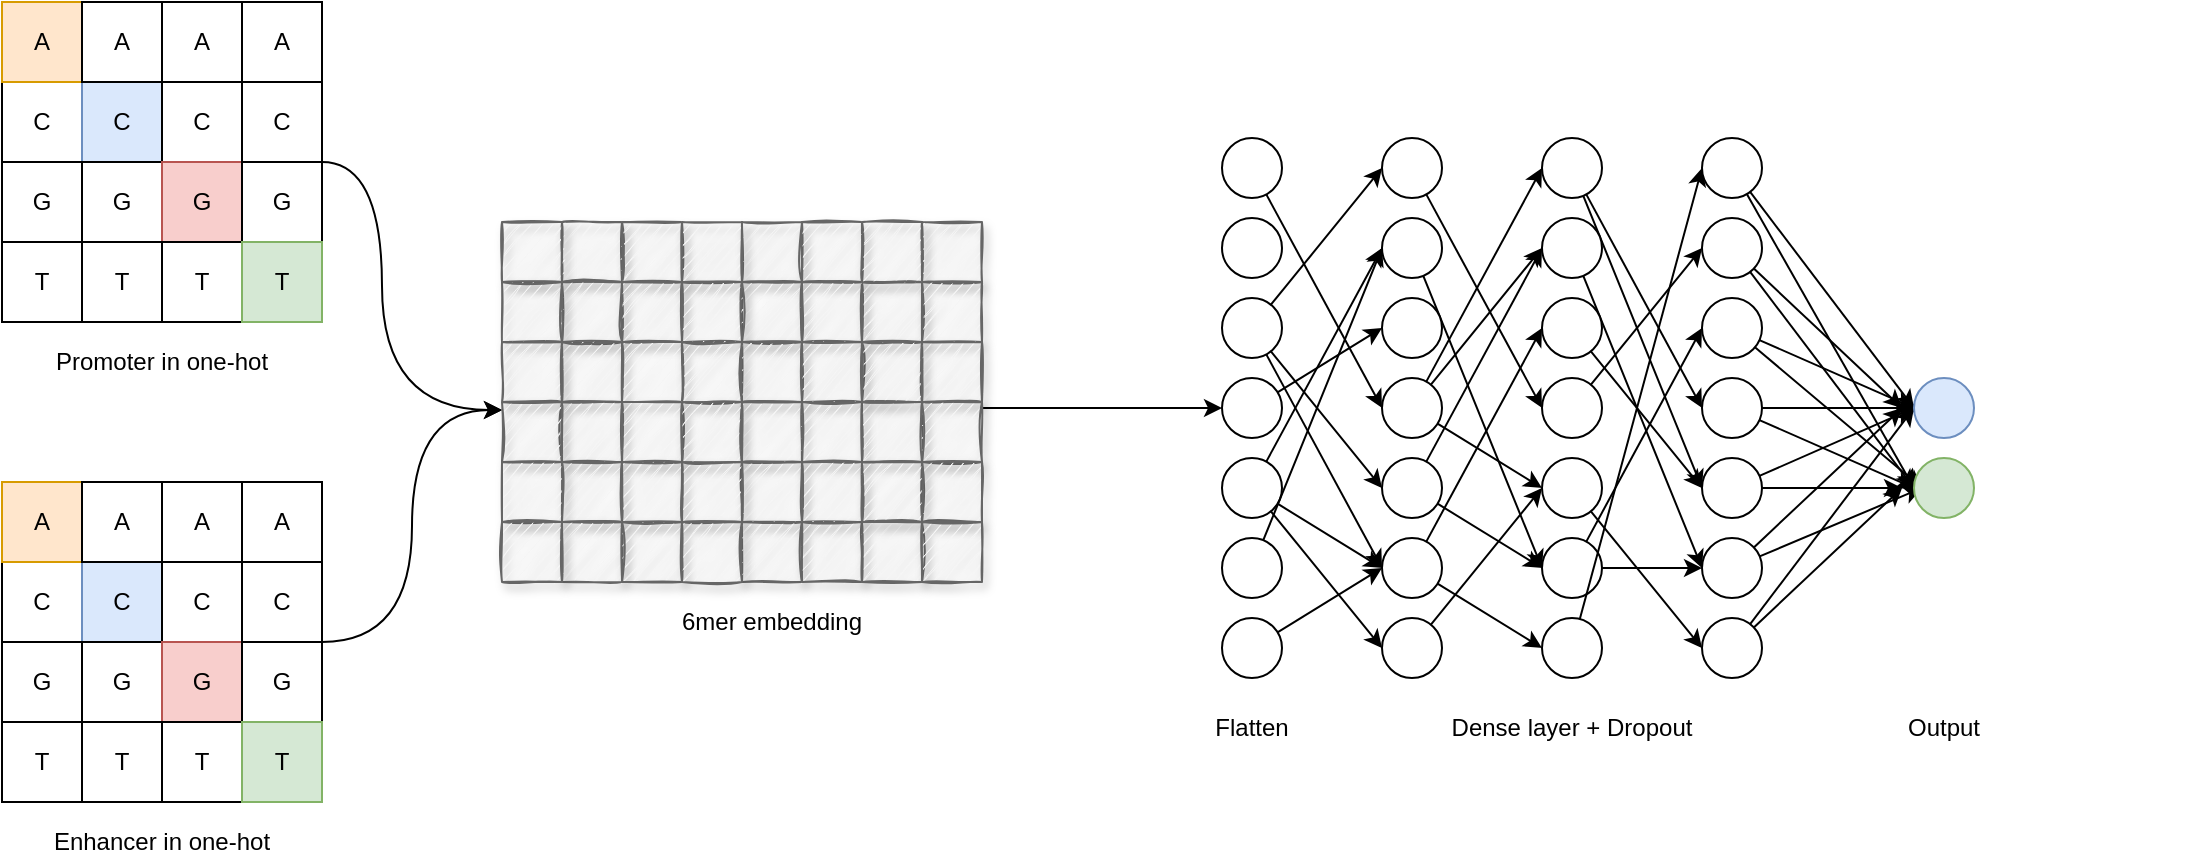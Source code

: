 <mxfile version="14.8.5" type="device"><diagram id="gIogGsXuzQi1VI0tjLUq" name="Page-1"><mxGraphModel dx="1673" dy="898" grid="1" gridSize="10" guides="1" tooltips="1" connect="1" arrows="1" fold="1" page="1" pageScale="1" pageWidth="4681" pageHeight="3300" math="0" shadow="0"><root><mxCell id="0"/><mxCell id="1" parent="0"/><mxCell id="aOOabZM7SZLnajDP1h2--1" value="" style="rounded=0;whiteSpace=wrap;html=1;" vertex="1" parent="1"><mxGeometry x="220" y="120" width="40" height="160" as="geometry"/></mxCell><mxCell id="aOOabZM7SZLnajDP1h2--2" value="" style="rounded=0;whiteSpace=wrap;html=1;" vertex="1" parent="1"><mxGeometry x="220" y="160" width="40" height="40" as="geometry"/></mxCell><mxCell id="aOOabZM7SZLnajDP1h2--3" value="" style="rounded=0;whiteSpace=wrap;html=1;" vertex="1" parent="1"><mxGeometry x="220" y="200" width="40" height="40" as="geometry"/></mxCell><mxCell id="aOOabZM7SZLnajDP1h2--4" value="" style="rounded=0;whiteSpace=wrap;html=1;" vertex="1" parent="1"><mxGeometry x="220" y="240" width="40" height="40" as="geometry"/></mxCell><mxCell id="aOOabZM7SZLnajDP1h2--5" value="" style="rounded=0;whiteSpace=wrap;html=1;fillColor=#ffe6cc;strokeColor=#d79b00;" vertex="1" parent="1"><mxGeometry x="220" y="120" width="40" height="40" as="geometry"/></mxCell><mxCell id="aOOabZM7SZLnajDP1h2--6" value="&lt;div&gt;A&lt;/div&gt;" style="text;html=1;strokeColor=none;fillColor=none;align=center;verticalAlign=middle;whiteSpace=wrap;rounded=0;" vertex="1" parent="1"><mxGeometry x="220" y="130" width="40" height="20" as="geometry"/></mxCell><mxCell id="aOOabZM7SZLnajDP1h2--7" value="C" style="text;html=1;strokeColor=none;fillColor=none;align=center;verticalAlign=middle;whiteSpace=wrap;rounded=0;" vertex="1" parent="1"><mxGeometry x="220" y="170" width="40" height="20" as="geometry"/></mxCell><mxCell id="aOOabZM7SZLnajDP1h2--8" value="G" style="text;html=1;strokeColor=none;fillColor=none;align=center;verticalAlign=middle;whiteSpace=wrap;rounded=0;" vertex="1" parent="1"><mxGeometry x="220" y="210" width="40" height="20" as="geometry"/></mxCell><mxCell id="aOOabZM7SZLnajDP1h2--9" value="T" style="text;html=1;strokeColor=none;fillColor=none;align=center;verticalAlign=middle;whiteSpace=wrap;rounded=0;" vertex="1" parent="1"><mxGeometry x="220" y="250" width="40" height="20" as="geometry"/></mxCell><mxCell id="aOOabZM7SZLnajDP1h2--10" value="" style="rounded=0;whiteSpace=wrap;html=1;" vertex="1" parent="1"><mxGeometry x="260" y="120" width="40" height="160" as="geometry"/></mxCell><mxCell id="aOOabZM7SZLnajDP1h2--11" value="" style="rounded=0;whiteSpace=wrap;html=1;fillColor=#dae8fc;strokeColor=#6c8ebf;" vertex="1" parent="1"><mxGeometry x="260" y="160" width="40" height="40" as="geometry"/></mxCell><mxCell id="aOOabZM7SZLnajDP1h2--12" value="" style="rounded=0;whiteSpace=wrap;html=1;" vertex="1" parent="1"><mxGeometry x="260" y="200" width="40" height="40" as="geometry"/></mxCell><mxCell id="aOOabZM7SZLnajDP1h2--13" value="" style="rounded=0;whiteSpace=wrap;html=1;" vertex="1" parent="1"><mxGeometry x="260" y="240" width="40" height="40" as="geometry"/></mxCell><mxCell id="aOOabZM7SZLnajDP1h2--14" value="" style="rounded=0;whiteSpace=wrap;html=1;" vertex="1" parent="1"><mxGeometry x="260" y="120" width="40" height="40" as="geometry"/></mxCell><mxCell id="aOOabZM7SZLnajDP1h2--15" value="&lt;div&gt;A&lt;/div&gt;" style="text;html=1;strokeColor=none;fillColor=none;align=center;verticalAlign=middle;whiteSpace=wrap;rounded=0;" vertex="1" parent="1"><mxGeometry x="260" y="130" width="40" height="20" as="geometry"/></mxCell><mxCell id="aOOabZM7SZLnajDP1h2--16" value="C" style="text;html=1;strokeColor=none;fillColor=none;align=center;verticalAlign=middle;whiteSpace=wrap;rounded=0;" vertex="1" parent="1"><mxGeometry x="260" y="170" width="40" height="20" as="geometry"/></mxCell><mxCell id="aOOabZM7SZLnajDP1h2--17" value="G" style="text;html=1;strokeColor=none;fillColor=none;align=center;verticalAlign=middle;whiteSpace=wrap;rounded=0;" vertex="1" parent="1"><mxGeometry x="260" y="210" width="40" height="20" as="geometry"/></mxCell><mxCell id="aOOabZM7SZLnajDP1h2--18" value="T" style="text;html=1;strokeColor=none;fillColor=none;align=center;verticalAlign=middle;whiteSpace=wrap;rounded=0;" vertex="1" parent="1"><mxGeometry x="260" y="250" width="40" height="20" as="geometry"/></mxCell><mxCell id="aOOabZM7SZLnajDP1h2--19" value="" style="rounded=0;whiteSpace=wrap;html=1;" vertex="1" parent="1"><mxGeometry x="260" y="120" width="40" height="160" as="geometry"/></mxCell><mxCell id="aOOabZM7SZLnajDP1h2--20" value="" style="rounded=0;whiteSpace=wrap;html=1;fillColor=#dae8fc;strokeColor=#6c8ebf;" vertex="1" parent="1"><mxGeometry x="260" y="160" width="40" height="40" as="geometry"/></mxCell><mxCell id="aOOabZM7SZLnajDP1h2--21" value="" style="rounded=0;whiteSpace=wrap;html=1;" vertex="1" parent="1"><mxGeometry x="260" y="200" width="40" height="40" as="geometry"/></mxCell><mxCell id="aOOabZM7SZLnajDP1h2--22" value="" style="rounded=0;whiteSpace=wrap;html=1;" vertex="1" parent="1"><mxGeometry x="260" y="240" width="40" height="40" as="geometry"/></mxCell><mxCell id="aOOabZM7SZLnajDP1h2--23" value="" style="rounded=0;whiteSpace=wrap;html=1;" vertex="1" parent="1"><mxGeometry x="260" y="120" width="40" height="40" as="geometry"/></mxCell><mxCell id="aOOabZM7SZLnajDP1h2--24" value="&lt;div&gt;A&lt;/div&gt;" style="text;html=1;strokeColor=none;fillColor=none;align=center;verticalAlign=middle;whiteSpace=wrap;rounded=0;" vertex="1" parent="1"><mxGeometry x="260" y="130" width="40" height="20" as="geometry"/></mxCell><mxCell id="aOOabZM7SZLnajDP1h2--25" value="C" style="text;html=1;strokeColor=none;fillColor=none;align=center;verticalAlign=middle;whiteSpace=wrap;rounded=0;" vertex="1" parent="1"><mxGeometry x="260" y="170" width="40" height="20" as="geometry"/></mxCell><mxCell id="aOOabZM7SZLnajDP1h2--26" value="G" style="text;html=1;strokeColor=none;fillColor=none;align=center;verticalAlign=middle;whiteSpace=wrap;rounded=0;" vertex="1" parent="1"><mxGeometry x="260" y="210" width="40" height="20" as="geometry"/></mxCell><mxCell id="aOOabZM7SZLnajDP1h2--27" value="T" style="text;html=1;strokeColor=none;fillColor=none;align=center;verticalAlign=middle;whiteSpace=wrap;rounded=0;" vertex="1" parent="1"><mxGeometry x="260" y="250" width="40" height="20" as="geometry"/></mxCell><mxCell id="aOOabZM7SZLnajDP1h2--28" value="" style="rounded=0;whiteSpace=wrap;html=1;" vertex="1" parent="1"><mxGeometry x="300" y="120" width="40" height="160" as="geometry"/></mxCell><mxCell id="aOOabZM7SZLnajDP1h2--29" value="" style="rounded=0;whiteSpace=wrap;html=1;fillColor=#dae8fc;strokeColor=#6c8ebf;" vertex="1" parent="1"><mxGeometry x="300" y="160" width="40" height="40" as="geometry"/></mxCell><mxCell id="aOOabZM7SZLnajDP1h2--30" value="" style="rounded=0;whiteSpace=wrap;html=1;" vertex="1" parent="1"><mxGeometry x="300" y="200" width="40" height="40" as="geometry"/></mxCell><mxCell id="aOOabZM7SZLnajDP1h2--31" value="" style="rounded=0;whiteSpace=wrap;html=1;" vertex="1" parent="1"><mxGeometry x="300" y="240" width="40" height="40" as="geometry"/></mxCell><mxCell id="aOOabZM7SZLnajDP1h2--32" value="" style="rounded=0;whiteSpace=wrap;html=1;" vertex="1" parent="1"><mxGeometry x="300" y="120" width="40" height="40" as="geometry"/></mxCell><mxCell id="aOOabZM7SZLnajDP1h2--33" value="&lt;div&gt;A&lt;/div&gt;" style="text;html=1;strokeColor=none;fillColor=none;align=center;verticalAlign=middle;whiteSpace=wrap;rounded=0;" vertex="1" parent="1"><mxGeometry x="300" y="130" width="40" height="20" as="geometry"/></mxCell><mxCell id="aOOabZM7SZLnajDP1h2--34" value="C" style="text;html=1;strokeColor=none;fillColor=none;align=center;verticalAlign=middle;whiteSpace=wrap;rounded=0;" vertex="1" parent="1"><mxGeometry x="300" y="170" width="40" height="20" as="geometry"/></mxCell><mxCell id="aOOabZM7SZLnajDP1h2--35" value="G" style="text;html=1;strokeColor=none;fillColor=none;align=center;verticalAlign=middle;whiteSpace=wrap;rounded=0;" vertex="1" parent="1"><mxGeometry x="300" y="210" width="40" height="20" as="geometry"/></mxCell><mxCell id="aOOabZM7SZLnajDP1h2--36" value="T" style="text;html=1;strokeColor=none;fillColor=none;align=center;verticalAlign=middle;whiteSpace=wrap;rounded=0;" vertex="1" parent="1"><mxGeometry x="300" y="250" width="40" height="20" as="geometry"/></mxCell><mxCell id="aOOabZM7SZLnajDP1h2--37" value="" style="rounded=0;whiteSpace=wrap;html=1;" vertex="1" parent="1"><mxGeometry x="300" y="120" width="40" height="160" as="geometry"/></mxCell><mxCell id="aOOabZM7SZLnajDP1h2--38" value="" style="rounded=0;whiteSpace=wrap;html=1;" vertex="1" parent="1"><mxGeometry x="300" y="160" width="40" height="40" as="geometry"/></mxCell><mxCell id="aOOabZM7SZLnajDP1h2--39" value="" style="rounded=0;whiteSpace=wrap;html=1;fillColor=#f8cecc;strokeColor=#b85450;" vertex="1" parent="1"><mxGeometry x="300" y="200" width="40" height="40" as="geometry"/></mxCell><mxCell id="aOOabZM7SZLnajDP1h2--40" value="" style="rounded=0;whiteSpace=wrap;html=1;" vertex="1" parent="1"><mxGeometry x="300" y="240" width="40" height="40" as="geometry"/></mxCell><mxCell id="aOOabZM7SZLnajDP1h2--41" value="" style="rounded=0;whiteSpace=wrap;html=1;" vertex="1" parent="1"><mxGeometry x="300" y="120" width="40" height="40" as="geometry"/></mxCell><mxCell id="aOOabZM7SZLnajDP1h2--42" value="&lt;div&gt;A&lt;/div&gt;" style="text;html=1;strokeColor=none;fillColor=none;align=center;verticalAlign=middle;whiteSpace=wrap;rounded=0;" vertex="1" parent="1"><mxGeometry x="300" y="130" width="40" height="20" as="geometry"/></mxCell><mxCell id="aOOabZM7SZLnajDP1h2--43" value="C" style="text;html=1;strokeColor=none;fillColor=none;align=center;verticalAlign=middle;whiteSpace=wrap;rounded=0;" vertex="1" parent="1"><mxGeometry x="300" y="170" width="40" height="20" as="geometry"/></mxCell><mxCell id="aOOabZM7SZLnajDP1h2--44" value="G" style="text;html=1;strokeColor=none;fillColor=none;align=center;verticalAlign=middle;whiteSpace=wrap;rounded=0;" vertex="1" parent="1"><mxGeometry x="300" y="210" width="40" height="20" as="geometry"/></mxCell><mxCell id="aOOabZM7SZLnajDP1h2--45" value="T" style="text;html=1;strokeColor=none;fillColor=none;align=center;verticalAlign=middle;whiteSpace=wrap;rounded=0;" vertex="1" parent="1"><mxGeometry x="300" y="250" width="40" height="20" as="geometry"/></mxCell><mxCell id="aOOabZM7SZLnajDP1h2--46" value="" style="rounded=0;whiteSpace=wrap;html=1;" vertex="1" parent="1"><mxGeometry x="340" y="120" width="40" height="160" as="geometry"/></mxCell><mxCell id="aOOabZM7SZLnajDP1h2--47" value="" style="rounded=0;whiteSpace=wrap;html=1;fillColor=#dae8fc;strokeColor=#6c8ebf;" vertex="1" parent="1"><mxGeometry x="340" y="160" width="40" height="40" as="geometry"/></mxCell><mxCell id="aOOabZM7SZLnajDP1h2--48" value="" style="rounded=0;whiteSpace=wrap;html=1;" vertex="1" parent="1"><mxGeometry x="340" y="200" width="40" height="40" as="geometry"/></mxCell><mxCell id="aOOabZM7SZLnajDP1h2--49" value="" style="rounded=0;whiteSpace=wrap;html=1;" vertex="1" parent="1"><mxGeometry x="340" y="240" width="40" height="40" as="geometry"/></mxCell><mxCell id="aOOabZM7SZLnajDP1h2--50" value="" style="rounded=0;whiteSpace=wrap;html=1;" vertex="1" parent="1"><mxGeometry x="340" y="120" width="40" height="40" as="geometry"/></mxCell><mxCell id="aOOabZM7SZLnajDP1h2--51" value="&lt;div&gt;A&lt;/div&gt;" style="text;html=1;strokeColor=none;fillColor=none;align=center;verticalAlign=middle;whiteSpace=wrap;rounded=0;" vertex="1" parent="1"><mxGeometry x="340" y="130" width="40" height="20" as="geometry"/></mxCell><mxCell id="aOOabZM7SZLnajDP1h2--52" value="C" style="text;html=1;strokeColor=none;fillColor=none;align=center;verticalAlign=middle;whiteSpace=wrap;rounded=0;" vertex="1" parent="1"><mxGeometry x="340" y="170" width="40" height="20" as="geometry"/></mxCell><mxCell id="aOOabZM7SZLnajDP1h2--53" value="G" style="text;html=1;strokeColor=none;fillColor=none;align=center;verticalAlign=middle;whiteSpace=wrap;rounded=0;" vertex="1" parent="1"><mxGeometry x="340" y="210" width="40" height="20" as="geometry"/></mxCell><mxCell id="aOOabZM7SZLnajDP1h2--54" value="T" style="text;html=1;strokeColor=none;fillColor=none;align=center;verticalAlign=middle;whiteSpace=wrap;rounded=0;" vertex="1" parent="1"><mxGeometry x="340" y="250" width="40" height="20" as="geometry"/></mxCell><mxCell id="aOOabZM7SZLnajDP1h2--55" value="" style="rounded=0;whiteSpace=wrap;html=1;" vertex="1" parent="1"><mxGeometry x="340" y="120" width="40" height="160" as="geometry"/></mxCell><mxCell id="aOOabZM7SZLnajDP1h2--56" value="" style="rounded=0;whiteSpace=wrap;html=1;" vertex="1" parent="1"><mxGeometry x="340" y="160" width="40" height="40" as="geometry"/></mxCell><mxCell id="aOOabZM7SZLnajDP1h2--57" value="" style="rounded=0;whiteSpace=wrap;html=1;" vertex="1" parent="1"><mxGeometry x="340" y="200" width="40" height="40" as="geometry"/></mxCell><mxCell id="aOOabZM7SZLnajDP1h2--58" value="" style="rounded=0;whiteSpace=wrap;html=1;fillColor=#d5e8d4;strokeColor=#82b366;" vertex="1" parent="1"><mxGeometry x="340" y="240" width="40" height="40" as="geometry"/></mxCell><mxCell id="aOOabZM7SZLnajDP1h2--59" value="" style="rounded=0;whiteSpace=wrap;html=1;" vertex="1" parent="1"><mxGeometry x="340" y="120" width="40" height="40" as="geometry"/></mxCell><mxCell id="aOOabZM7SZLnajDP1h2--60" value="&lt;div&gt;A&lt;/div&gt;" style="text;html=1;strokeColor=none;fillColor=none;align=center;verticalAlign=middle;whiteSpace=wrap;rounded=0;" vertex="1" parent="1"><mxGeometry x="340" y="130" width="40" height="20" as="geometry"/></mxCell><mxCell id="aOOabZM7SZLnajDP1h2--61" style="edgeStyle=orthogonalEdgeStyle;curved=1;rounded=0;orthogonalLoop=1;jettySize=auto;html=1;entryX=0;entryY=0;entryDx=0;entryDy=0;exitX=1;exitY=0;exitDx=0;exitDy=0;" edge="1" parent="1" source="aOOabZM7SZLnajDP1h2--57"><mxGeometry relative="1" as="geometry"><Array as="points"><mxPoint x="410" y="200"/><mxPoint x="410" y="324"/></Array><mxPoint x="470" y="324" as="targetPoint"/></mxGeometry></mxCell><mxCell id="aOOabZM7SZLnajDP1h2--62" value="C" style="text;html=1;align=center;verticalAlign=middle;whiteSpace=wrap;rounded=0;" vertex="1" parent="1"><mxGeometry x="340" y="170" width="40" height="20" as="geometry"/></mxCell><mxCell id="aOOabZM7SZLnajDP1h2--63" value="G" style="text;html=1;strokeColor=none;fillColor=none;align=center;verticalAlign=middle;whiteSpace=wrap;rounded=0;" vertex="1" parent="1"><mxGeometry x="340" y="210" width="40" height="20" as="geometry"/></mxCell><mxCell id="aOOabZM7SZLnajDP1h2--64" value="T" style="text;html=1;strokeColor=none;fillColor=none;align=center;verticalAlign=middle;whiteSpace=wrap;rounded=0;" vertex="1" parent="1"><mxGeometry x="340" y="250" width="40" height="20" as="geometry"/></mxCell><mxCell id="aOOabZM7SZLnajDP1h2--65" value="&lt;div&gt;Promoter in one-hot&lt;/div&gt;" style="text;html=1;strokeColor=none;fillColor=none;align=center;verticalAlign=middle;whiteSpace=wrap;rounded=0;" vertex="1" parent="1"><mxGeometry x="220" y="290" width="160" height="20" as="geometry"/></mxCell><mxCell id="aOOabZM7SZLnajDP1h2--66" value="" style="rounded=0;whiteSpace=wrap;html=1;" vertex="1" parent="1"><mxGeometry x="220" y="360" width="40" height="160" as="geometry"/></mxCell><mxCell id="aOOabZM7SZLnajDP1h2--67" value="" style="rounded=0;whiteSpace=wrap;html=1;" vertex="1" parent="1"><mxGeometry x="220" y="400" width="40" height="40" as="geometry"/></mxCell><mxCell id="aOOabZM7SZLnajDP1h2--68" value="" style="rounded=0;whiteSpace=wrap;html=1;" vertex="1" parent="1"><mxGeometry x="220" y="440" width="40" height="40" as="geometry"/></mxCell><mxCell id="aOOabZM7SZLnajDP1h2--69" value="" style="rounded=0;whiteSpace=wrap;html=1;" vertex="1" parent="1"><mxGeometry x="220" y="480" width="40" height="40" as="geometry"/></mxCell><mxCell id="aOOabZM7SZLnajDP1h2--70" value="" style="rounded=0;whiteSpace=wrap;html=1;fillColor=#ffe6cc;strokeColor=#d79b00;" vertex="1" parent="1"><mxGeometry x="220" y="360" width="40" height="40" as="geometry"/></mxCell><mxCell id="aOOabZM7SZLnajDP1h2--71" value="&lt;div&gt;A&lt;/div&gt;" style="text;html=1;strokeColor=none;fillColor=none;align=center;verticalAlign=middle;whiteSpace=wrap;rounded=0;" vertex="1" parent="1"><mxGeometry x="220" y="370" width="40" height="20" as="geometry"/></mxCell><mxCell id="aOOabZM7SZLnajDP1h2--72" value="C" style="text;html=1;strokeColor=none;fillColor=none;align=center;verticalAlign=middle;whiteSpace=wrap;rounded=0;" vertex="1" parent="1"><mxGeometry x="220" y="410" width="40" height="20" as="geometry"/></mxCell><mxCell id="aOOabZM7SZLnajDP1h2--73" value="G" style="text;html=1;strokeColor=none;fillColor=none;align=center;verticalAlign=middle;whiteSpace=wrap;rounded=0;" vertex="1" parent="1"><mxGeometry x="220" y="450" width="40" height="20" as="geometry"/></mxCell><mxCell id="aOOabZM7SZLnajDP1h2--74" value="T" style="text;html=1;strokeColor=none;fillColor=none;align=center;verticalAlign=middle;whiteSpace=wrap;rounded=0;" vertex="1" parent="1"><mxGeometry x="220" y="490" width="40" height="20" as="geometry"/></mxCell><mxCell id="aOOabZM7SZLnajDP1h2--75" value="" style="rounded=0;whiteSpace=wrap;html=1;" vertex="1" parent="1"><mxGeometry x="260" y="360" width="40" height="160" as="geometry"/></mxCell><mxCell id="aOOabZM7SZLnajDP1h2--76" value="" style="rounded=0;whiteSpace=wrap;html=1;fillColor=#dae8fc;strokeColor=#6c8ebf;" vertex="1" parent="1"><mxGeometry x="260" y="400" width="40" height="40" as="geometry"/></mxCell><mxCell id="aOOabZM7SZLnajDP1h2--77" value="" style="rounded=0;whiteSpace=wrap;html=1;" vertex="1" parent="1"><mxGeometry x="260" y="440" width="40" height="40" as="geometry"/></mxCell><mxCell id="aOOabZM7SZLnajDP1h2--78" value="" style="rounded=0;whiteSpace=wrap;html=1;" vertex="1" parent="1"><mxGeometry x="260" y="480" width="40" height="40" as="geometry"/></mxCell><mxCell id="aOOabZM7SZLnajDP1h2--79" value="" style="rounded=0;whiteSpace=wrap;html=1;" vertex="1" parent="1"><mxGeometry x="260" y="360" width="40" height="40" as="geometry"/></mxCell><mxCell id="aOOabZM7SZLnajDP1h2--80" value="&lt;div&gt;A&lt;/div&gt;" style="text;html=1;strokeColor=none;fillColor=none;align=center;verticalAlign=middle;whiteSpace=wrap;rounded=0;" vertex="1" parent="1"><mxGeometry x="260" y="370" width="40" height="20" as="geometry"/></mxCell><mxCell id="aOOabZM7SZLnajDP1h2--81" value="C" style="text;html=1;strokeColor=none;fillColor=none;align=center;verticalAlign=middle;whiteSpace=wrap;rounded=0;" vertex="1" parent="1"><mxGeometry x="260" y="410" width="40" height="20" as="geometry"/></mxCell><mxCell id="aOOabZM7SZLnajDP1h2--82" value="G" style="text;html=1;strokeColor=none;fillColor=none;align=center;verticalAlign=middle;whiteSpace=wrap;rounded=0;" vertex="1" parent="1"><mxGeometry x="260" y="450" width="40" height="20" as="geometry"/></mxCell><mxCell id="aOOabZM7SZLnajDP1h2--83" value="T" style="text;html=1;strokeColor=none;fillColor=none;align=center;verticalAlign=middle;whiteSpace=wrap;rounded=0;" vertex="1" parent="1"><mxGeometry x="260" y="490" width="40" height="20" as="geometry"/></mxCell><mxCell id="aOOabZM7SZLnajDP1h2--84" value="" style="rounded=0;whiteSpace=wrap;html=1;" vertex="1" parent="1"><mxGeometry x="260" y="360" width="40" height="160" as="geometry"/></mxCell><mxCell id="aOOabZM7SZLnajDP1h2--85" value="" style="rounded=0;whiteSpace=wrap;html=1;fillColor=#dae8fc;strokeColor=#6c8ebf;" vertex="1" parent="1"><mxGeometry x="260" y="400" width="40" height="40" as="geometry"/></mxCell><mxCell id="aOOabZM7SZLnajDP1h2--86" value="" style="rounded=0;whiteSpace=wrap;html=1;" vertex="1" parent="1"><mxGeometry x="260" y="440" width="40" height="40" as="geometry"/></mxCell><mxCell id="aOOabZM7SZLnajDP1h2--87" value="" style="rounded=0;whiteSpace=wrap;html=1;" vertex="1" parent="1"><mxGeometry x="260" y="480" width="40" height="40" as="geometry"/></mxCell><mxCell id="aOOabZM7SZLnajDP1h2--88" value="" style="rounded=0;whiteSpace=wrap;html=1;" vertex="1" parent="1"><mxGeometry x="260" y="360" width="40" height="40" as="geometry"/></mxCell><mxCell id="aOOabZM7SZLnajDP1h2--89" value="&lt;div&gt;A&lt;/div&gt;" style="text;html=1;strokeColor=none;fillColor=none;align=center;verticalAlign=middle;whiteSpace=wrap;rounded=0;" vertex="1" parent="1"><mxGeometry x="260" y="370" width="40" height="20" as="geometry"/></mxCell><mxCell id="aOOabZM7SZLnajDP1h2--90" value="C" style="text;html=1;strokeColor=none;fillColor=none;align=center;verticalAlign=middle;whiteSpace=wrap;rounded=0;" vertex="1" parent="1"><mxGeometry x="260" y="410" width="40" height="20" as="geometry"/></mxCell><mxCell id="aOOabZM7SZLnajDP1h2--91" value="G" style="text;html=1;strokeColor=none;fillColor=none;align=center;verticalAlign=middle;whiteSpace=wrap;rounded=0;" vertex="1" parent="1"><mxGeometry x="260" y="450" width="40" height="20" as="geometry"/></mxCell><mxCell id="aOOabZM7SZLnajDP1h2--92" value="T" style="text;html=1;strokeColor=none;fillColor=none;align=center;verticalAlign=middle;whiteSpace=wrap;rounded=0;" vertex="1" parent="1"><mxGeometry x="260" y="490" width="40" height="20" as="geometry"/></mxCell><mxCell id="aOOabZM7SZLnajDP1h2--93" value="" style="rounded=0;whiteSpace=wrap;html=1;" vertex="1" parent="1"><mxGeometry x="300" y="360" width="40" height="160" as="geometry"/></mxCell><mxCell id="aOOabZM7SZLnajDP1h2--94" value="" style="rounded=0;whiteSpace=wrap;html=1;fillColor=#dae8fc;strokeColor=#6c8ebf;" vertex="1" parent="1"><mxGeometry x="300" y="400" width="40" height="40" as="geometry"/></mxCell><mxCell id="aOOabZM7SZLnajDP1h2--95" value="" style="rounded=0;whiteSpace=wrap;html=1;" vertex="1" parent="1"><mxGeometry x="300" y="440" width="40" height="40" as="geometry"/></mxCell><mxCell id="aOOabZM7SZLnajDP1h2--96" value="" style="rounded=0;whiteSpace=wrap;html=1;" vertex="1" parent="1"><mxGeometry x="300" y="480" width="40" height="40" as="geometry"/></mxCell><mxCell id="aOOabZM7SZLnajDP1h2--97" value="" style="rounded=0;whiteSpace=wrap;html=1;" vertex="1" parent="1"><mxGeometry x="300" y="360" width="40" height="40" as="geometry"/></mxCell><mxCell id="aOOabZM7SZLnajDP1h2--98" value="&lt;div&gt;A&lt;/div&gt;" style="text;html=1;strokeColor=none;fillColor=none;align=center;verticalAlign=middle;whiteSpace=wrap;rounded=0;" vertex="1" parent="1"><mxGeometry x="300" y="370" width="40" height="20" as="geometry"/></mxCell><mxCell id="aOOabZM7SZLnajDP1h2--99" value="C" style="text;html=1;strokeColor=none;fillColor=none;align=center;verticalAlign=middle;whiteSpace=wrap;rounded=0;" vertex="1" parent="1"><mxGeometry x="300" y="410" width="40" height="20" as="geometry"/></mxCell><mxCell id="aOOabZM7SZLnajDP1h2--100" value="G" style="text;html=1;strokeColor=none;fillColor=none;align=center;verticalAlign=middle;whiteSpace=wrap;rounded=0;" vertex="1" parent="1"><mxGeometry x="300" y="450" width="40" height="20" as="geometry"/></mxCell><mxCell id="aOOabZM7SZLnajDP1h2--101" value="T" style="text;html=1;strokeColor=none;fillColor=none;align=center;verticalAlign=middle;whiteSpace=wrap;rounded=0;" vertex="1" parent="1"><mxGeometry x="300" y="490" width="40" height="20" as="geometry"/></mxCell><mxCell id="aOOabZM7SZLnajDP1h2--102" value="" style="rounded=0;whiteSpace=wrap;html=1;" vertex="1" parent="1"><mxGeometry x="300" y="360" width="40" height="160" as="geometry"/></mxCell><mxCell id="aOOabZM7SZLnajDP1h2--103" value="" style="rounded=0;whiteSpace=wrap;html=1;" vertex="1" parent="1"><mxGeometry x="300" y="400" width="40" height="40" as="geometry"/></mxCell><mxCell id="aOOabZM7SZLnajDP1h2--104" value="" style="rounded=0;whiteSpace=wrap;html=1;fillColor=#f8cecc;strokeColor=#b85450;" vertex="1" parent="1"><mxGeometry x="300" y="440" width="40" height="40" as="geometry"/></mxCell><mxCell id="aOOabZM7SZLnajDP1h2--105" value="" style="rounded=0;whiteSpace=wrap;html=1;" vertex="1" parent="1"><mxGeometry x="300" y="480" width="40" height="40" as="geometry"/></mxCell><mxCell id="aOOabZM7SZLnajDP1h2--106" value="" style="rounded=0;whiteSpace=wrap;html=1;" vertex="1" parent="1"><mxGeometry x="300" y="360" width="40" height="40" as="geometry"/></mxCell><mxCell id="aOOabZM7SZLnajDP1h2--107" value="&lt;div&gt;A&lt;/div&gt;" style="text;html=1;strokeColor=none;fillColor=none;align=center;verticalAlign=middle;whiteSpace=wrap;rounded=0;" vertex="1" parent="1"><mxGeometry x="300" y="370" width="40" height="20" as="geometry"/></mxCell><mxCell id="aOOabZM7SZLnajDP1h2--108" value="C" style="text;html=1;strokeColor=none;fillColor=none;align=center;verticalAlign=middle;whiteSpace=wrap;rounded=0;" vertex="1" parent="1"><mxGeometry x="300" y="410" width="40" height="20" as="geometry"/></mxCell><mxCell id="aOOabZM7SZLnajDP1h2--109" value="G" style="text;html=1;strokeColor=none;fillColor=none;align=center;verticalAlign=middle;whiteSpace=wrap;rounded=0;" vertex="1" parent="1"><mxGeometry x="300" y="450" width="40" height="20" as="geometry"/></mxCell><mxCell id="aOOabZM7SZLnajDP1h2--110" value="T" style="text;html=1;strokeColor=none;fillColor=none;align=center;verticalAlign=middle;whiteSpace=wrap;rounded=0;" vertex="1" parent="1"><mxGeometry x="300" y="490" width="40" height="20" as="geometry"/></mxCell><mxCell id="aOOabZM7SZLnajDP1h2--111" value="" style="rounded=0;whiteSpace=wrap;html=1;" vertex="1" parent="1"><mxGeometry x="340" y="360" width="40" height="160" as="geometry"/></mxCell><mxCell id="aOOabZM7SZLnajDP1h2--112" value="" style="rounded=0;whiteSpace=wrap;html=1;fillColor=#dae8fc;strokeColor=#6c8ebf;" vertex="1" parent="1"><mxGeometry x="340" y="400" width="40" height="40" as="geometry"/></mxCell><mxCell id="aOOabZM7SZLnajDP1h2--113" value="" style="rounded=0;whiteSpace=wrap;html=1;" vertex="1" parent="1"><mxGeometry x="340" y="440" width="40" height="40" as="geometry"/></mxCell><mxCell id="aOOabZM7SZLnajDP1h2--114" value="" style="rounded=0;whiteSpace=wrap;html=1;" vertex="1" parent="1"><mxGeometry x="340" y="480" width="40" height="40" as="geometry"/></mxCell><mxCell id="aOOabZM7SZLnajDP1h2--115" value="" style="rounded=0;whiteSpace=wrap;html=1;" vertex="1" parent="1"><mxGeometry x="340" y="360" width="40" height="40" as="geometry"/></mxCell><mxCell id="aOOabZM7SZLnajDP1h2--116" value="&lt;div&gt;A&lt;/div&gt;" style="text;html=1;strokeColor=none;fillColor=none;align=center;verticalAlign=middle;whiteSpace=wrap;rounded=0;" vertex="1" parent="1"><mxGeometry x="340" y="370" width="40" height="20" as="geometry"/></mxCell><mxCell id="aOOabZM7SZLnajDP1h2--117" value="C" style="text;html=1;strokeColor=none;fillColor=none;align=center;verticalAlign=middle;whiteSpace=wrap;rounded=0;" vertex="1" parent="1"><mxGeometry x="340" y="410" width="40" height="20" as="geometry"/></mxCell><mxCell id="aOOabZM7SZLnajDP1h2--118" value="G" style="text;html=1;strokeColor=none;fillColor=none;align=center;verticalAlign=middle;whiteSpace=wrap;rounded=0;" vertex="1" parent="1"><mxGeometry x="340" y="450" width="40" height="20" as="geometry"/></mxCell><mxCell id="aOOabZM7SZLnajDP1h2--119" value="T" style="text;html=1;strokeColor=none;fillColor=none;align=center;verticalAlign=middle;whiteSpace=wrap;rounded=0;" vertex="1" parent="1"><mxGeometry x="340" y="490" width="40" height="20" as="geometry"/></mxCell><mxCell id="aOOabZM7SZLnajDP1h2--120" value="" style="rounded=0;whiteSpace=wrap;html=1;" vertex="1" parent="1"><mxGeometry x="340" y="360" width="40" height="160" as="geometry"/></mxCell><mxCell id="aOOabZM7SZLnajDP1h2--121" value="" style="rounded=0;whiteSpace=wrap;html=1;" vertex="1" parent="1"><mxGeometry x="340" y="400" width="40" height="40" as="geometry"/></mxCell><mxCell id="aOOabZM7SZLnajDP1h2--122" value="" style="rounded=0;whiteSpace=wrap;html=1;" vertex="1" parent="1"><mxGeometry x="340" y="440" width="40" height="40" as="geometry"/></mxCell><mxCell id="aOOabZM7SZLnajDP1h2--123" value="" style="rounded=0;whiteSpace=wrap;html=1;fillColor=#d5e8d4;strokeColor=#82b366;" vertex="1" parent="1"><mxGeometry x="340" y="480" width="40" height="40" as="geometry"/></mxCell><mxCell id="aOOabZM7SZLnajDP1h2--124" value="" style="rounded=0;whiteSpace=wrap;html=1;" vertex="1" parent="1"><mxGeometry x="340" y="360" width="40" height="40" as="geometry"/></mxCell><mxCell id="aOOabZM7SZLnajDP1h2--125" value="&lt;div&gt;A&lt;/div&gt;" style="text;html=1;strokeColor=none;fillColor=none;align=center;verticalAlign=middle;whiteSpace=wrap;rounded=0;" vertex="1" parent="1"><mxGeometry x="340" y="370" width="40" height="20" as="geometry"/></mxCell><mxCell id="aOOabZM7SZLnajDP1h2--126" style="edgeStyle=orthogonalEdgeStyle;curved=1;rounded=0;orthogonalLoop=1;jettySize=auto;html=1;entryX=0;entryY=0;entryDx=0;entryDy=0;exitX=1;exitY=0;exitDx=0;exitDy=0;" edge="1" parent="1" source="aOOabZM7SZLnajDP1h2--122"><mxGeometry relative="1" as="geometry"><Array as="points"><mxPoint x="425" y="440"/><mxPoint x="425" y="324"/></Array><mxPoint x="470" y="324" as="targetPoint"/></mxGeometry></mxCell><mxCell id="aOOabZM7SZLnajDP1h2--127" value="C" style="text;html=1;align=center;verticalAlign=middle;whiteSpace=wrap;rounded=0;" vertex="1" parent="1"><mxGeometry x="340" y="410" width="40" height="20" as="geometry"/></mxCell><mxCell id="aOOabZM7SZLnajDP1h2--128" value="G" style="text;html=1;strokeColor=none;fillColor=none;align=center;verticalAlign=middle;whiteSpace=wrap;rounded=0;" vertex="1" parent="1"><mxGeometry x="340" y="450" width="40" height="20" as="geometry"/></mxCell><mxCell id="aOOabZM7SZLnajDP1h2--129" value="T" style="text;html=1;strokeColor=none;fillColor=none;align=center;verticalAlign=middle;whiteSpace=wrap;rounded=0;" vertex="1" parent="1"><mxGeometry x="340" y="490" width="40" height="20" as="geometry"/></mxCell><mxCell id="aOOabZM7SZLnajDP1h2--130" value="&lt;div&gt;Enhancer in one-hot&lt;/div&gt;" style="text;html=1;strokeColor=none;fillColor=none;align=center;verticalAlign=middle;whiteSpace=wrap;rounded=0;" vertex="1" parent="1"><mxGeometry x="220" y="530" width="160" height="20" as="geometry"/></mxCell><mxCell id="aOOabZM7SZLnajDP1h2--131" style="rounded=1;jumpSize=20;orthogonalLoop=1;jettySize=auto;html=1;entryX=0;entryY=0.5;entryDx=0;entryDy=0;strokeWidth=1;" edge="1" parent="1" source="aOOabZM7SZLnajDP1h2--132" target="aOOabZM7SZLnajDP1h2--156"><mxGeometry relative="1" as="geometry"/></mxCell><mxCell id="aOOabZM7SZLnajDP1h2--132" value="" style="ellipse;whiteSpace=wrap;html=1;aspect=fixed;" vertex="1" parent="1"><mxGeometry x="830" y="188" width="30" height="30" as="geometry"/></mxCell><mxCell id="aOOabZM7SZLnajDP1h2--133" value="" style="ellipse;whiteSpace=wrap;html=1;aspect=fixed;" vertex="1" parent="1"><mxGeometry x="830" y="228" width="30" height="30" as="geometry"/></mxCell><mxCell id="aOOabZM7SZLnajDP1h2--134" style="rounded=1;jumpSize=20;orthogonalLoop=1;jettySize=auto;html=1;entryX=0;entryY=0.5;entryDx=0;entryDy=0;strokeWidth=1;" edge="1" parent="1" source="aOOabZM7SZLnajDP1h2--137" target="aOOabZM7SZLnajDP1h2--149"><mxGeometry relative="1" as="geometry"/></mxCell><mxCell id="aOOabZM7SZLnajDP1h2--135" style="edgeStyle=none;rounded=1;jumpSize=20;orthogonalLoop=1;jettySize=auto;html=1;entryX=0;entryY=0.5;entryDx=0;entryDy=0;strokeWidth=1;" edge="1" parent="1" source="aOOabZM7SZLnajDP1h2--137" target="aOOabZM7SZLnajDP1h2--162"><mxGeometry relative="1" as="geometry"/></mxCell><mxCell id="aOOabZM7SZLnajDP1h2--136" style="edgeStyle=none;rounded=1;jumpSize=20;orthogonalLoop=1;jettySize=auto;html=1;entryX=0;entryY=0.5;entryDx=0;entryDy=0;strokeWidth=1;" edge="1" parent="1" source="aOOabZM7SZLnajDP1h2--137" target="aOOabZM7SZLnajDP1h2--159"><mxGeometry relative="1" as="geometry"/></mxCell><mxCell id="aOOabZM7SZLnajDP1h2--137" value="" style="ellipse;whiteSpace=wrap;html=1;aspect=fixed;" vertex="1" parent="1"><mxGeometry x="830" y="268" width="30" height="30" as="geometry"/></mxCell><mxCell id="aOOabZM7SZLnajDP1h2--138" style="rounded=1;jumpSize=20;orthogonalLoop=1;jettySize=auto;html=1;entryX=0;entryY=0.5;entryDx=0;entryDy=0;strokeWidth=1;" edge="1" parent="1" source="aOOabZM7SZLnajDP1h2--139" target="aOOabZM7SZLnajDP1h2--152"><mxGeometry relative="1" as="geometry"/></mxCell><mxCell id="aOOabZM7SZLnajDP1h2--139" value="" style="ellipse;whiteSpace=wrap;html=1;aspect=fixed;" vertex="1" parent="1"><mxGeometry x="830" y="308" width="30" height="30" as="geometry"/></mxCell><mxCell id="aOOabZM7SZLnajDP1h2--140" style="rounded=1;jumpSize=20;orthogonalLoop=1;jettySize=auto;html=1;entryX=0;entryY=0.5;entryDx=0;entryDy=0;strokeWidth=1;" edge="1" parent="1" source="aOOabZM7SZLnajDP1h2--143" target="aOOabZM7SZLnajDP1h2--151"><mxGeometry relative="1" as="geometry"/></mxCell><mxCell id="aOOabZM7SZLnajDP1h2--141" style="edgeStyle=none;rounded=1;jumpSize=20;orthogonalLoop=1;jettySize=auto;html=1;entryX=0;entryY=0.5;entryDx=0;entryDy=0;strokeWidth=1;" edge="1" parent="1" source="aOOabZM7SZLnajDP1h2--143" target="aOOabZM7SZLnajDP1h2--164"><mxGeometry relative="1" as="geometry"/></mxCell><mxCell id="aOOabZM7SZLnajDP1h2--142" style="edgeStyle=none;rounded=1;jumpSize=20;orthogonalLoop=1;jettySize=auto;html=1;entryX=0;entryY=0.5;entryDx=0;entryDy=0;strokeWidth=1;" edge="1" parent="1" source="aOOabZM7SZLnajDP1h2--143" target="aOOabZM7SZLnajDP1h2--162"><mxGeometry relative="1" as="geometry"/></mxCell><mxCell id="aOOabZM7SZLnajDP1h2--143" value="" style="ellipse;whiteSpace=wrap;html=1;aspect=fixed;" vertex="1" parent="1"><mxGeometry x="830" y="348" width="30" height="30" as="geometry"/></mxCell><mxCell id="aOOabZM7SZLnajDP1h2--144" style="edgeStyle=none;rounded=1;jumpSize=20;orthogonalLoop=1;jettySize=auto;html=1;entryX=0;entryY=0.5;entryDx=0;entryDy=0;strokeWidth=1;" edge="1" parent="1" source="aOOabZM7SZLnajDP1h2--145" target="aOOabZM7SZLnajDP1h2--151"><mxGeometry relative="1" as="geometry"/></mxCell><mxCell id="aOOabZM7SZLnajDP1h2--145" value="" style="ellipse;whiteSpace=wrap;html=1;aspect=fixed;" vertex="1" parent="1"><mxGeometry x="830" y="388" width="30" height="30" as="geometry"/></mxCell><mxCell id="aOOabZM7SZLnajDP1h2--146" style="edgeStyle=none;rounded=1;jumpSize=20;orthogonalLoop=1;jettySize=auto;html=1;entryX=0;entryY=0.5;entryDx=0;entryDy=0;strokeWidth=1;" edge="1" parent="1" source="aOOabZM7SZLnajDP1h2--147" target="aOOabZM7SZLnajDP1h2--162"><mxGeometry relative="1" as="geometry"/></mxCell><mxCell id="aOOabZM7SZLnajDP1h2--147" value="" style="ellipse;whiteSpace=wrap;html=1;aspect=fixed;" vertex="1" parent="1"><mxGeometry x="830" y="428" width="30" height="30" as="geometry"/></mxCell><mxCell id="aOOabZM7SZLnajDP1h2--148" style="edgeStyle=none;rounded=1;jumpSize=20;orthogonalLoop=1;jettySize=auto;html=1;entryX=0;entryY=0.5;entryDx=0;entryDy=0;strokeWidth=1;" edge="1" parent="1" source="aOOabZM7SZLnajDP1h2--149" target="aOOabZM7SZLnajDP1h2--175"><mxGeometry relative="1" as="geometry"/></mxCell><mxCell id="aOOabZM7SZLnajDP1h2--149" value="" style="ellipse;whiteSpace=wrap;html=1;aspect=fixed;" vertex="1" parent="1"><mxGeometry x="910" y="188" width="30" height="30" as="geometry"/></mxCell><mxCell id="aOOabZM7SZLnajDP1h2--150" style="edgeStyle=none;rounded=1;jumpSize=20;orthogonalLoop=1;jettySize=auto;html=1;entryX=0;entryY=0.5;entryDx=0;entryDy=0;strokeWidth=1;" edge="1" parent="1" source="aOOabZM7SZLnajDP1h2--151" target="aOOabZM7SZLnajDP1h2--180"><mxGeometry relative="1" as="geometry"/></mxCell><mxCell id="aOOabZM7SZLnajDP1h2--151" value="" style="ellipse;whiteSpace=wrap;html=1;aspect=fixed;" vertex="1" parent="1"><mxGeometry x="910" y="228" width="30" height="30" as="geometry"/></mxCell><mxCell id="aOOabZM7SZLnajDP1h2--152" value="" style="ellipse;whiteSpace=wrap;html=1;aspect=fixed;" vertex="1" parent="1"><mxGeometry x="910" y="268" width="30" height="30" as="geometry"/></mxCell><mxCell id="aOOabZM7SZLnajDP1h2--153" style="edgeStyle=none;rounded=1;jumpSize=20;orthogonalLoop=1;jettySize=auto;html=1;entryX=0;entryY=0.5;entryDx=0;entryDy=0;strokeWidth=1;" edge="1" parent="1" source="aOOabZM7SZLnajDP1h2--156" target="aOOabZM7SZLnajDP1h2--169"><mxGeometry relative="1" as="geometry"/></mxCell><mxCell id="aOOabZM7SZLnajDP1h2--154" style="edgeStyle=none;rounded=1;jumpSize=20;orthogonalLoop=1;jettySize=auto;html=1;entryX=0;entryY=0.5;entryDx=0;entryDy=0;strokeWidth=1;" edge="1" parent="1" source="aOOabZM7SZLnajDP1h2--156" target="aOOabZM7SZLnajDP1h2--177"><mxGeometry relative="1" as="geometry"/></mxCell><mxCell id="aOOabZM7SZLnajDP1h2--155" style="edgeStyle=none;rounded=1;jumpSize=20;orthogonalLoop=1;jettySize=auto;html=1;entryX=0;entryY=0.5;entryDx=0;entryDy=0;strokeWidth=1;" edge="1" parent="1" source="aOOabZM7SZLnajDP1h2--156" target="aOOabZM7SZLnajDP1h2--171"><mxGeometry relative="1" as="geometry"/></mxCell><mxCell id="aOOabZM7SZLnajDP1h2--156" value="" style="ellipse;whiteSpace=wrap;html=1;aspect=fixed;" vertex="1" parent="1"><mxGeometry x="910" y="308" width="30" height="30" as="geometry"/></mxCell><mxCell id="aOOabZM7SZLnajDP1h2--157" style="edgeStyle=none;rounded=1;jumpSize=20;orthogonalLoop=1;jettySize=auto;html=1;entryX=0;entryY=0.5;entryDx=0;entryDy=0;strokeWidth=1;" edge="1" parent="1" source="aOOabZM7SZLnajDP1h2--159" target="aOOabZM7SZLnajDP1h2--171"><mxGeometry relative="1" as="geometry"/></mxCell><mxCell id="aOOabZM7SZLnajDP1h2--158" style="edgeStyle=none;rounded=1;jumpSize=20;orthogonalLoop=1;jettySize=auto;html=1;entryX=0;entryY=0.5;entryDx=0;entryDy=0;strokeWidth=1;" edge="1" parent="1" source="aOOabZM7SZLnajDP1h2--159" target="aOOabZM7SZLnajDP1h2--180"><mxGeometry relative="1" as="geometry"/></mxCell><mxCell id="aOOabZM7SZLnajDP1h2--159" value="" style="ellipse;whiteSpace=wrap;html=1;aspect=fixed;" vertex="1" parent="1"><mxGeometry x="910" y="348" width="30" height="30" as="geometry"/></mxCell><mxCell id="aOOabZM7SZLnajDP1h2--160" style="edgeStyle=none;rounded=1;jumpSize=20;orthogonalLoop=1;jettySize=auto;html=1;entryX=0;entryY=0.5;entryDx=0;entryDy=0;strokeWidth=1;" edge="1" parent="1" source="aOOabZM7SZLnajDP1h2--162" target="aOOabZM7SZLnajDP1h2--173"><mxGeometry relative="1" as="geometry"/></mxCell><mxCell id="aOOabZM7SZLnajDP1h2--161" style="edgeStyle=none;rounded=1;jumpSize=20;orthogonalLoop=1;jettySize=auto;html=1;entryX=0;entryY=0.5;entryDx=0;entryDy=0;strokeWidth=1;" edge="1" parent="1" source="aOOabZM7SZLnajDP1h2--162" target="aOOabZM7SZLnajDP1h2--182"><mxGeometry relative="1" as="geometry"/></mxCell><mxCell id="aOOabZM7SZLnajDP1h2--162" value="" style="ellipse;whiteSpace=wrap;html=1;aspect=fixed;" vertex="1" parent="1"><mxGeometry x="910" y="388" width="30" height="30" as="geometry"/></mxCell><mxCell id="aOOabZM7SZLnajDP1h2--163" style="edgeStyle=none;rounded=1;jumpSize=20;orthogonalLoop=1;jettySize=auto;html=1;entryX=0;entryY=0.5;entryDx=0;entryDy=0;strokeWidth=1;" edge="1" parent="1" source="aOOabZM7SZLnajDP1h2--164" target="aOOabZM7SZLnajDP1h2--177"><mxGeometry relative="1" as="geometry"/></mxCell><mxCell id="aOOabZM7SZLnajDP1h2--164" value="" style="ellipse;whiteSpace=wrap;html=1;aspect=fixed;" vertex="1" parent="1"><mxGeometry x="910" y="428" width="30" height="30" as="geometry"/></mxCell><mxCell id="aOOabZM7SZLnajDP1h2--165" value="Dense layer + Dropout" style="text;html=1;strokeColor=none;fillColor=none;align=center;verticalAlign=middle;whiteSpace=wrap;rounded=0;" vertex="1" parent="1"><mxGeometry x="880" y="473" width="250" height="20" as="geometry"/></mxCell><mxCell id="aOOabZM7SZLnajDP1h2--166" value="Flatten" style="text;html=1;strokeColor=none;fillColor=none;align=center;verticalAlign=middle;whiteSpace=wrap;rounded=0;" vertex="1" parent="1"><mxGeometry x="720" y="473" width="250" height="20" as="geometry"/></mxCell><mxCell id="aOOabZM7SZLnajDP1h2--167" style="edgeStyle=none;rounded=1;jumpSize=20;orthogonalLoop=1;jettySize=auto;html=1;entryX=0;entryY=0.5;entryDx=0;entryDy=0;strokeWidth=1;" edge="1" parent="1" source="aOOabZM7SZLnajDP1h2--169" target="aOOabZM7SZLnajDP1h2--194"><mxGeometry relative="1" as="geometry"/></mxCell><mxCell id="aOOabZM7SZLnajDP1h2--168" style="edgeStyle=none;rounded=1;jumpSize=20;orthogonalLoop=1;jettySize=auto;html=1;strokeWidth=1;" edge="1" parent="1" source="aOOabZM7SZLnajDP1h2--169"><mxGeometry relative="1" as="geometry"><mxPoint x="1070" y="363" as="targetPoint"/></mxGeometry></mxCell><mxCell id="aOOabZM7SZLnajDP1h2--169" value="" style="ellipse;whiteSpace=wrap;html=1;aspect=fixed;" vertex="1" parent="1"><mxGeometry x="990" y="188" width="30" height="30" as="geometry"/></mxCell><mxCell id="aOOabZM7SZLnajDP1h2--170" style="edgeStyle=none;rounded=1;jumpSize=20;orthogonalLoop=1;jettySize=auto;html=1;entryX=0;entryY=0.5;entryDx=0;entryDy=0;strokeWidth=1;" edge="1" parent="1" source="aOOabZM7SZLnajDP1h2--171" target="aOOabZM7SZLnajDP1h2--200"><mxGeometry relative="1" as="geometry"/></mxCell><mxCell id="aOOabZM7SZLnajDP1h2--171" value="" style="ellipse;whiteSpace=wrap;html=1;aspect=fixed;" vertex="1" parent="1"><mxGeometry x="990" y="228" width="30" height="30" as="geometry"/></mxCell><mxCell id="aOOabZM7SZLnajDP1h2--172" style="edgeStyle=none;rounded=1;jumpSize=20;orthogonalLoop=1;jettySize=auto;html=1;entryX=0;entryY=0.5;entryDx=0;entryDy=0;strokeWidth=1;" edge="1" parent="1" source="aOOabZM7SZLnajDP1h2--173" target="aOOabZM7SZLnajDP1h2--197"><mxGeometry relative="1" as="geometry"/></mxCell><mxCell id="aOOabZM7SZLnajDP1h2--173" value="" style="ellipse;whiteSpace=wrap;html=1;aspect=fixed;" vertex="1" parent="1"><mxGeometry x="990" y="268" width="30" height="30" as="geometry"/></mxCell><mxCell id="aOOabZM7SZLnajDP1h2--174" style="edgeStyle=none;rounded=1;jumpSize=20;orthogonalLoop=1;jettySize=auto;html=1;entryX=0;entryY=0.5;entryDx=0;entryDy=0;strokeWidth=1;" edge="1" parent="1" source="aOOabZM7SZLnajDP1h2--175" target="aOOabZM7SZLnajDP1h2--188"><mxGeometry relative="1" as="geometry"/></mxCell><mxCell id="aOOabZM7SZLnajDP1h2--175" value="" style="ellipse;whiteSpace=wrap;html=1;aspect=fixed;" vertex="1" parent="1"><mxGeometry x="990" y="308" width="30" height="30" as="geometry"/></mxCell><mxCell id="aOOabZM7SZLnajDP1h2--176" style="edgeStyle=none;rounded=1;jumpSize=20;orthogonalLoop=1;jettySize=auto;html=1;entryX=0;entryY=0.5;entryDx=0;entryDy=0;strokeWidth=1;" edge="1" parent="1" source="aOOabZM7SZLnajDP1h2--177" target="aOOabZM7SZLnajDP1h2--203"><mxGeometry relative="1" as="geometry"/></mxCell><mxCell id="aOOabZM7SZLnajDP1h2--177" value="" style="ellipse;whiteSpace=wrap;html=1;aspect=fixed;" vertex="1" parent="1"><mxGeometry x="990" y="348" width="30" height="30" as="geometry"/></mxCell><mxCell id="aOOabZM7SZLnajDP1h2--178" style="edgeStyle=none;rounded=1;jumpSize=20;orthogonalLoop=1;jettySize=auto;html=1;entryX=0;entryY=0.5;entryDx=0;entryDy=0;strokeWidth=1;" edge="1" parent="1" source="aOOabZM7SZLnajDP1h2--180" target="aOOabZM7SZLnajDP1h2--191"><mxGeometry relative="1" as="geometry"/></mxCell><mxCell id="aOOabZM7SZLnajDP1h2--179" style="edgeStyle=none;rounded=1;jumpSize=20;orthogonalLoop=1;jettySize=auto;html=1;entryX=0;entryY=0.5;entryDx=0;entryDy=0;strokeWidth=1;" edge="1" parent="1" source="aOOabZM7SZLnajDP1h2--180" target="aOOabZM7SZLnajDP1h2--200"><mxGeometry relative="1" as="geometry"/></mxCell><mxCell id="aOOabZM7SZLnajDP1h2--180" value="" style="ellipse;whiteSpace=wrap;html=1;aspect=fixed;" vertex="1" parent="1"><mxGeometry x="990" y="388" width="30" height="30" as="geometry"/></mxCell><mxCell id="aOOabZM7SZLnajDP1h2--181" style="edgeStyle=none;rounded=1;jumpSize=20;orthogonalLoop=1;jettySize=auto;html=1;entryX=0;entryY=0.5;entryDx=0;entryDy=0;strokeWidth=1;" edge="1" parent="1" source="aOOabZM7SZLnajDP1h2--182" target="aOOabZM7SZLnajDP1h2--185"><mxGeometry relative="1" as="geometry"/></mxCell><mxCell id="aOOabZM7SZLnajDP1h2--182" value="" style="ellipse;whiteSpace=wrap;html=1;aspect=fixed;" vertex="1" parent="1"><mxGeometry x="990" y="428" width="30" height="30" as="geometry"/></mxCell><mxCell id="aOOabZM7SZLnajDP1h2--183" style="edgeStyle=none;rounded=1;jumpSize=20;orthogonalLoop=1;jettySize=auto;html=1;entryX=0;entryY=0.5;entryDx=0;entryDy=0;strokeWidth=1;" edge="1" parent="1" source="aOOabZM7SZLnajDP1h2--185" target="aOOabZM7SZLnajDP1h2--205"><mxGeometry relative="1" as="geometry"/></mxCell><mxCell id="aOOabZM7SZLnajDP1h2--184" style="edgeStyle=none;rounded=1;jumpSize=20;orthogonalLoop=1;jettySize=auto;html=1;entryX=0;entryY=0.5;entryDx=0;entryDy=0;strokeWidth=1;" edge="1" parent="1" source="aOOabZM7SZLnajDP1h2--185" target="aOOabZM7SZLnajDP1h2--206"><mxGeometry relative="1" as="geometry"/></mxCell><mxCell id="aOOabZM7SZLnajDP1h2--185" value="" style="ellipse;whiteSpace=wrap;html=1;aspect=fixed;" vertex="1" parent="1"><mxGeometry x="1070" y="188" width="30" height="30" as="geometry"/></mxCell><mxCell id="aOOabZM7SZLnajDP1h2--186" style="edgeStyle=none;rounded=1;jumpSize=20;orthogonalLoop=1;jettySize=auto;html=1;entryX=0;entryY=0.5;entryDx=0;entryDy=0;strokeWidth=1;" edge="1" parent="1" source="aOOabZM7SZLnajDP1h2--188" target="aOOabZM7SZLnajDP1h2--206"><mxGeometry relative="1" as="geometry"/></mxCell><mxCell id="aOOabZM7SZLnajDP1h2--187" style="edgeStyle=none;rounded=1;jumpSize=20;orthogonalLoop=1;jettySize=auto;html=1;strokeWidth=1;" edge="1" parent="1" source="aOOabZM7SZLnajDP1h2--188"><mxGeometry relative="1" as="geometry"><mxPoint x="1170" y="323" as="targetPoint"/></mxGeometry></mxCell><mxCell id="aOOabZM7SZLnajDP1h2--188" value="" style="ellipse;whiteSpace=wrap;html=1;aspect=fixed;" vertex="1" parent="1"><mxGeometry x="1070" y="228" width="30" height="30" as="geometry"/></mxCell><mxCell id="aOOabZM7SZLnajDP1h2--189" style="edgeStyle=none;rounded=1;jumpSize=20;orthogonalLoop=1;jettySize=auto;html=1;entryX=0;entryY=0.5;entryDx=0;entryDy=0;strokeWidth=1;" edge="1" parent="1" source="aOOabZM7SZLnajDP1h2--191" target="aOOabZM7SZLnajDP1h2--205"><mxGeometry relative="1" as="geometry"/></mxCell><mxCell id="aOOabZM7SZLnajDP1h2--190" style="edgeStyle=none;rounded=1;jumpSize=20;orthogonalLoop=1;jettySize=auto;html=1;strokeWidth=1;" edge="1" parent="1" source="aOOabZM7SZLnajDP1h2--191"><mxGeometry relative="1" as="geometry"><mxPoint x="1180" y="363" as="targetPoint"/></mxGeometry></mxCell><mxCell id="aOOabZM7SZLnajDP1h2--191" value="" style="ellipse;whiteSpace=wrap;html=1;aspect=fixed;" vertex="1" parent="1"><mxGeometry x="1070" y="268" width="30" height="30" as="geometry"/></mxCell><mxCell id="aOOabZM7SZLnajDP1h2--192" style="edgeStyle=none;rounded=1;jumpSize=20;orthogonalLoop=1;jettySize=auto;html=1;entryX=0;entryY=0.5;entryDx=0;entryDy=0;strokeWidth=1;" edge="1" parent="1" source="aOOabZM7SZLnajDP1h2--194" target="aOOabZM7SZLnajDP1h2--206"><mxGeometry relative="1" as="geometry"/></mxCell><mxCell id="aOOabZM7SZLnajDP1h2--193" style="edgeStyle=none;rounded=1;jumpSize=20;orthogonalLoop=1;jettySize=auto;html=1;strokeWidth=1;" edge="1" parent="1" source="aOOabZM7SZLnajDP1h2--194"><mxGeometry relative="1" as="geometry"><mxPoint x="1180" y="323" as="targetPoint"/></mxGeometry></mxCell><mxCell id="aOOabZM7SZLnajDP1h2--194" value="" style="ellipse;whiteSpace=wrap;html=1;aspect=fixed;" vertex="1" parent="1"><mxGeometry x="1070" y="308" width="30" height="30" as="geometry"/></mxCell><mxCell id="aOOabZM7SZLnajDP1h2--195" style="edgeStyle=none;rounded=1;jumpSize=20;orthogonalLoop=1;jettySize=auto;html=1;entryX=0;entryY=0.5;entryDx=0;entryDy=0;strokeWidth=1;" edge="1" parent="1" source="aOOabZM7SZLnajDP1h2--197" target="aOOabZM7SZLnajDP1h2--205"><mxGeometry relative="1" as="geometry"/></mxCell><mxCell id="aOOabZM7SZLnajDP1h2--196" style="edgeStyle=none;rounded=1;jumpSize=20;orthogonalLoop=1;jettySize=auto;html=1;strokeWidth=1;" edge="1" parent="1" source="aOOabZM7SZLnajDP1h2--197"><mxGeometry relative="1" as="geometry"><mxPoint x="1170" y="363" as="targetPoint"/></mxGeometry></mxCell><mxCell id="aOOabZM7SZLnajDP1h2--197" value="" style="ellipse;whiteSpace=wrap;html=1;aspect=fixed;" vertex="1" parent="1"><mxGeometry x="1070" y="348" width="30" height="30" as="geometry"/></mxCell><mxCell id="aOOabZM7SZLnajDP1h2--198" style="edgeStyle=none;rounded=1;jumpSize=20;orthogonalLoop=1;jettySize=auto;html=1;strokeWidth=1;" edge="1" parent="1" source="aOOabZM7SZLnajDP1h2--200"><mxGeometry relative="1" as="geometry"><mxPoint x="1180" y="363" as="targetPoint"/></mxGeometry></mxCell><mxCell id="aOOabZM7SZLnajDP1h2--199" style="edgeStyle=none;rounded=1;jumpSize=20;orthogonalLoop=1;jettySize=auto;html=1;strokeWidth=1;" edge="1" parent="1" source="aOOabZM7SZLnajDP1h2--200"><mxGeometry relative="1" as="geometry"><mxPoint x="1170" y="323" as="targetPoint"/></mxGeometry></mxCell><mxCell id="aOOabZM7SZLnajDP1h2--200" value="" style="ellipse;whiteSpace=wrap;html=1;aspect=fixed;" vertex="1" parent="1"><mxGeometry x="1070" y="388" width="30" height="30" as="geometry"/></mxCell><mxCell id="aOOabZM7SZLnajDP1h2--201" style="edgeStyle=none;rounded=1;jumpSize=20;orthogonalLoop=1;jettySize=auto;html=1;entryX=0;entryY=0.5;entryDx=0;entryDy=0;strokeWidth=1;" edge="1" parent="1" source="aOOabZM7SZLnajDP1h2--203" target="aOOabZM7SZLnajDP1h2--205"><mxGeometry relative="1" as="geometry"/></mxCell><mxCell id="aOOabZM7SZLnajDP1h2--202" style="edgeStyle=none;rounded=1;jumpSize=20;orthogonalLoop=1;jettySize=auto;html=1;strokeWidth=1;" edge="1" parent="1" source="aOOabZM7SZLnajDP1h2--203"><mxGeometry relative="1" as="geometry"><mxPoint x="1170" y="363" as="targetPoint"/></mxGeometry></mxCell><mxCell id="aOOabZM7SZLnajDP1h2--203" value="" style="ellipse;whiteSpace=wrap;html=1;aspect=fixed;" vertex="1" parent="1"><mxGeometry x="1070" y="428" width="30" height="30" as="geometry"/></mxCell><mxCell id="aOOabZM7SZLnajDP1h2--204" value="&lt;div&gt;Output&lt;/div&gt;" style="text;html=1;strokeColor=none;fillColor=none;align=center;verticalAlign=middle;whiteSpace=wrap;rounded=0;" vertex="1" parent="1"><mxGeometry x="1066" y="473" width="250" height="20" as="geometry"/></mxCell><mxCell id="aOOabZM7SZLnajDP1h2--205" value="" style="ellipse;whiteSpace=wrap;html=1;aspect=fixed;fillColor=#dae8fc;strokeColor=#6c8ebf;" vertex="1" parent="1"><mxGeometry x="1176" y="308" width="30" height="30" as="geometry"/></mxCell><mxCell id="aOOabZM7SZLnajDP1h2--206" value="" style="ellipse;whiteSpace=wrap;html=1;aspect=fixed;fillColor=#d5e8d4;strokeColor=#82b366;" vertex="1" parent="1"><mxGeometry x="1176" y="348" width="30" height="30" as="geometry"/></mxCell><mxCell id="aOOabZM7SZLnajDP1h2--207" value="" style="rounded=0;whiteSpace=wrap;html=1;shadow=1;glass=0;sketch=1;fillColor=#f5f5f5;strokeColor=#666666;fontColor=#333333;" vertex="1" parent="1"><mxGeometry x="500" y="230" width="30" height="30" as="geometry"/></mxCell><mxCell id="aOOabZM7SZLnajDP1h2--208" value="" style="rounded=0;whiteSpace=wrap;html=1;shadow=1;glass=0;sketch=1;fillColor=#f5f5f5;strokeColor=#666666;fontColor=#333333;" vertex="1" parent="1"><mxGeometry x="470" y="230" width="30" height="30" as="geometry"/></mxCell><mxCell id="aOOabZM7SZLnajDP1h2--209" value="" style="rounded=0;whiteSpace=wrap;html=1;shadow=1;glass=0;sketch=1;fillColor=#f5f5f5;strokeColor=#666666;fontColor=#333333;" vertex="1" parent="1"><mxGeometry x="530" y="230" width="30" height="30" as="geometry"/></mxCell><mxCell id="aOOabZM7SZLnajDP1h2--210" value="" style="rounded=0;whiteSpace=wrap;html=1;shadow=1;glass=0;sketch=1;fillColor=#f5f5f5;strokeColor=#666666;fontColor=#333333;" vertex="1" parent="1"><mxGeometry x="590" y="230" width="30" height="30" as="geometry"/></mxCell><mxCell id="aOOabZM7SZLnajDP1h2--211" value="" style="rounded=0;whiteSpace=wrap;html=1;shadow=1;glass=0;sketch=1;fillColor=#f5f5f5;strokeColor=#666666;fontColor=#333333;" vertex="1" parent="1"><mxGeometry x="560" y="230" width="30" height="30" as="geometry"/></mxCell><mxCell id="aOOabZM7SZLnajDP1h2--212" value="" style="rounded=0;whiteSpace=wrap;html=1;shadow=1;glass=0;sketch=1;fillColor=#f5f5f5;strokeColor=#666666;fontColor=#333333;" vertex="1" parent="1"><mxGeometry x="620" y="230" width="30" height="30" as="geometry"/></mxCell><mxCell id="aOOabZM7SZLnajDP1h2--213" value="" style="rounded=0;whiteSpace=wrap;html=1;shadow=1;glass=0;sketch=1;fillColor=#f5f5f5;strokeColor=#666666;fontColor=#333333;" vertex="1" parent="1"><mxGeometry x="500" y="260" width="30" height="30" as="geometry"/></mxCell><mxCell id="aOOabZM7SZLnajDP1h2--214" value="" style="rounded=0;whiteSpace=wrap;html=1;shadow=1;glass=0;sketch=1;fillColor=#f5f5f5;strokeColor=#666666;fontColor=#333333;" vertex="1" parent="1"><mxGeometry x="470" y="260" width="30" height="30" as="geometry"/></mxCell><mxCell id="aOOabZM7SZLnajDP1h2--215" value="" style="rounded=0;whiteSpace=wrap;html=1;shadow=1;glass=0;sketch=1;fillColor=#f5f5f5;strokeColor=#666666;fontColor=#333333;" vertex="1" parent="1"><mxGeometry x="530" y="260" width="30" height="30" as="geometry"/></mxCell><mxCell id="aOOabZM7SZLnajDP1h2--216" value="" style="rounded=0;whiteSpace=wrap;html=1;shadow=1;glass=0;sketch=1;fillColor=#f5f5f5;strokeColor=#666666;fontColor=#333333;" vertex="1" parent="1"><mxGeometry x="590" y="260" width="30" height="30" as="geometry"/></mxCell><mxCell id="aOOabZM7SZLnajDP1h2--217" value="" style="rounded=0;whiteSpace=wrap;html=1;shadow=1;glass=0;sketch=1;fillColor=#f5f5f5;strokeColor=#666666;fontColor=#333333;" vertex="1" parent="1"><mxGeometry x="560" y="260" width="30" height="30" as="geometry"/></mxCell><mxCell id="aOOabZM7SZLnajDP1h2--218" value="" style="rounded=0;whiteSpace=wrap;html=1;shadow=1;glass=0;sketch=1;fillColor=#f5f5f5;strokeColor=#666666;fontColor=#333333;" vertex="1" parent="1"><mxGeometry x="620" y="260" width="30" height="30" as="geometry"/></mxCell><mxCell id="aOOabZM7SZLnajDP1h2--219" value="" style="rounded=0;whiteSpace=wrap;html=1;shadow=1;glass=0;sketch=1;fillColor=#f5f5f5;strokeColor=#666666;fontColor=#333333;" vertex="1" parent="1"><mxGeometry x="680" y="230" width="30" height="30" as="geometry"/></mxCell><mxCell id="aOOabZM7SZLnajDP1h2--220" value="" style="rounded=0;whiteSpace=wrap;html=1;shadow=1;glass=0;sketch=1;fillColor=#f5f5f5;strokeColor=#666666;fontColor=#333333;" vertex="1" parent="1"><mxGeometry x="650" y="260" width="30" height="30" as="geometry"/></mxCell><mxCell id="aOOabZM7SZLnajDP1h2--221" value="" style="rounded=0;whiteSpace=wrap;html=1;shadow=1;glass=0;sketch=1;fillColor=#f5f5f5;strokeColor=#666666;fontColor=#333333;" vertex="1" parent="1"><mxGeometry x="650" y="230" width="30" height="30" as="geometry"/></mxCell><mxCell id="aOOabZM7SZLnajDP1h2--222" value="" style="rounded=0;whiteSpace=wrap;html=1;shadow=1;glass=0;sketch=1;fillColor=#f5f5f5;strokeColor=#666666;fontColor=#333333;" vertex="1" parent="1"><mxGeometry x="680" y="260" width="30" height="30" as="geometry"/></mxCell><mxCell id="aOOabZM7SZLnajDP1h2--223" value="" style="rounded=0;whiteSpace=wrap;html=1;shadow=1;glass=0;sketch=1;fillColor=#f5f5f5;strokeColor=#666666;fontColor=#333333;" vertex="1" parent="1"><mxGeometry x="500" y="290" width="30" height="30" as="geometry"/></mxCell><mxCell id="aOOabZM7SZLnajDP1h2--224" value="" style="rounded=0;whiteSpace=wrap;html=1;shadow=1;glass=0;sketch=1;fillColor=#f5f5f5;strokeColor=#666666;fontColor=#333333;" vertex="1" parent="1"><mxGeometry x="470" y="290" width="30" height="30" as="geometry"/></mxCell><mxCell id="aOOabZM7SZLnajDP1h2--225" value="" style="rounded=0;whiteSpace=wrap;html=1;shadow=1;glass=0;sketch=1;fillColor=#f5f5f5;strokeColor=#666666;fontColor=#333333;" vertex="1" parent="1"><mxGeometry x="530" y="290" width="30" height="30" as="geometry"/></mxCell><mxCell id="aOOabZM7SZLnajDP1h2--226" value="" style="rounded=0;whiteSpace=wrap;html=1;shadow=1;glass=0;sketch=1;fillColor=#f5f5f5;strokeColor=#666666;fontColor=#333333;" vertex="1" parent="1"><mxGeometry x="590" y="290" width="30" height="30" as="geometry"/></mxCell><mxCell id="aOOabZM7SZLnajDP1h2--227" value="" style="rounded=0;whiteSpace=wrap;html=1;shadow=1;glass=0;sketch=1;fillColor=#f5f5f5;strokeColor=#666666;fontColor=#333333;" vertex="1" parent="1"><mxGeometry x="560" y="290" width="30" height="30" as="geometry"/></mxCell><mxCell id="aOOabZM7SZLnajDP1h2--228" value="" style="rounded=0;whiteSpace=wrap;html=1;shadow=1;glass=0;sketch=1;fillColor=#f5f5f5;strokeColor=#666666;fontColor=#333333;" vertex="1" parent="1"><mxGeometry x="620" y="290" width="30" height="30" as="geometry"/></mxCell><mxCell id="aOOabZM7SZLnajDP1h2--229" value="" style="rounded=0;whiteSpace=wrap;html=1;shadow=1;glass=0;sketch=1;fillColor=#f5f5f5;strokeColor=#666666;fontColor=#333333;" vertex="1" parent="1"><mxGeometry x="500" y="320" width="30" height="30" as="geometry"/></mxCell><mxCell id="aOOabZM7SZLnajDP1h2--230" value="" style="rounded=0;whiteSpace=wrap;html=1;shadow=1;glass=0;sketch=1;fillColor=#f5f5f5;strokeColor=#666666;fontColor=#333333;" vertex="1" parent="1"><mxGeometry x="470" y="320" width="30" height="30" as="geometry"/></mxCell><mxCell id="aOOabZM7SZLnajDP1h2--231" value="" style="rounded=0;whiteSpace=wrap;html=1;shadow=1;glass=0;sketch=1;fillColor=#f5f5f5;strokeColor=#666666;fontColor=#333333;" vertex="1" parent="1"><mxGeometry x="530" y="320" width="30" height="30" as="geometry"/></mxCell><mxCell id="aOOabZM7SZLnajDP1h2--232" value="" style="rounded=0;whiteSpace=wrap;html=1;shadow=1;glass=0;sketch=1;fillColor=#f5f5f5;strokeColor=#666666;fontColor=#333333;" vertex="1" parent="1"><mxGeometry x="590" y="320" width="30" height="30" as="geometry"/></mxCell><mxCell id="aOOabZM7SZLnajDP1h2--233" value="" style="rounded=0;whiteSpace=wrap;html=1;shadow=1;glass=0;sketch=1;fillColor=#f5f5f5;strokeColor=#666666;fontColor=#333333;" vertex="1" parent="1"><mxGeometry x="560" y="320" width="30" height="30" as="geometry"/></mxCell><mxCell id="aOOabZM7SZLnajDP1h2--234" value="" style="rounded=0;whiteSpace=wrap;html=1;shadow=1;glass=0;sketch=1;fillColor=#f5f5f5;strokeColor=#666666;fontColor=#333333;" vertex="1" parent="1"><mxGeometry x="620" y="320" width="30" height="30" as="geometry"/></mxCell><mxCell id="aOOabZM7SZLnajDP1h2--235" value="" style="rounded=0;whiteSpace=wrap;html=1;shadow=1;glass=0;sketch=1;fillColor=#f5f5f5;strokeColor=#666666;fontColor=#333333;" vertex="1" parent="1"><mxGeometry x="680" y="290" width="30" height="30" as="geometry"/></mxCell><mxCell id="aOOabZM7SZLnajDP1h2--236" value="" style="rounded=0;whiteSpace=wrap;html=1;shadow=1;glass=0;sketch=1;fillColor=#f5f5f5;strokeColor=#666666;fontColor=#333333;" vertex="1" parent="1"><mxGeometry x="650" y="320" width="30" height="30" as="geometry"/></mxCell><mxCell id="aOOabZM7SZLnajDP1h2--237" value="" style="rounded=0;whiteSpace=wrap;html=1;shadow=1;glass=0;sketch=1;fillColor=#f5f5f5;strokeColor=#666666;fontColor=#333333;" vertex="1" parent="1"><mxGeometry x="650" y="290" width="30" height="30" as="geometry"/></mxCell><mxCell id="aOOabZM7SZLnajDP1h2--256" style="edgeStyle=orthogonalEdgeStyle;rounded=0;orthogonalLoop=1;jettySize=auto;html=1;" edge="1" parent="1" source="aOOabZM7SZLnajDP1h2--238" target="aOOabZM7SZLnajDP1h2--139"><mxGeometry relative="1" as="geometry"><Array as="points"><mxPoint x="740" y="323"/><mxPoint x="740" y="323"/></Array></mxGeometry></mxCell><mxCell id="aOOabZM7SZLnajDP1h2--238" value="" style="rounded=0;whiteSpace=wrap;html=1;shadow=1;glass=0;sketch=1;fillColor=#f5f5f5;strokeColor=#666666;fontColor=#333333;" vertex="1" parent="1"><mxGeometry x="680" y="320" width="30" height="30" as="geometry"/></mxCell><mxCell id="aOOabZM7SZLnajDP1h2--239" value="" style="rounded=0;whiteSpace=wrap;html=1;shadow=1;glass=0;sketch=1;fillColor=#f5f5f5;strokeColor=#666666;fontColor=#333333;" vertex="1" parent="1"><mxGeometry x="500" y="350" width="30" height="30" as="geometry"/></mxCell><mxCell id="aOOabZM7SZLnajDP1h2--240" value="" style="rounded=0;whiteSpace=wrap;html=1;shadow=1;glass=0;sketch=1;fillColor=#f5f5f5;strokeColor=#666666;fontColor=#333333;" vertex="1" parent="1"><mxGeometry x="470" y="350" width="30" height="30" as="geometry"/></mxCell><mxCell id="aOOabZM7SZLnajDP1h2--241" value="" style="rounded=0;whiteSpace=wrap;html=1;shadow=1;glass=0;sketch=1;fillColor=#f5f5f5;strokeColor=#666666;fontColor=#333333;" vertex="1" parent="1"><mxGeometry x="530" y="350" width="30" height="30" as="geometry"/></mxCell><mxCell id="aOOabZM7SZLnajDP1h2--242" value="" style="rounded=0;whiteSpace=wrap;html=1;shadow=1;glass=0;sketch=1;fillColor=#f5f5f5;strokeColor=#666666;fontColor=#333333;" vertex="1" parent="1"><mxGeometry x="590" y="350" width="30" height="30" as="geometry"/></mxCell><mxCell id="aOOabZM7SZLnajDP1h2--243" value="" style="rounded=0;whiteSpace=wrap;html=1;shadow=1;glass=0;sketch=1;fillColor=#f5f5f5;strokeColor=#666666;fontColor=#333333;" vertex="1" parent="1"><mxGeometry x="560" y="350" width="30" height="30" as="geometry"/></mxCell><mxCell id="aOOabZM7SZLnajDP1h2--244" value="" style="rounded=0;whiteSpace=wrap;html=1;shadow=1;glass=0;sketch=1;fillColor=#f5f5f5;strokeColor=#666666;fontColor=#333333;" vertex="1" parent="1"><mxGeometry x="620" y="350" width="30" height="30" as="geometry"/></mxCell><mxCell id="aOOabZM7SZLnajDP1h2--245" value="" style="rounded=0;whiteSpace=wrap;html=1;shadow=1;glass=0;sketch=1;fillColor=#f5f5f5;strokeColor=#666666;fontColor=#333333;" vertex="1" parent="1"><mxGeometry x="500" y="380" width="30" height="30" as="geometry"/></mxCell><mxCell id="aOOabZM7SZLnajDP1h2--246" value="" style="rounded=0;whiteSpace=wrap;html=1;shadow=1;glass=0;sketch=1;fillColor=#f5f5f5;strokeColor=#666666;fontColor=#333333;" vertex="1" parent="1"><mxGeometry x="470" y="380" width="30" height="30" as="geometry"/></mxCell><mxCell id="aOOabZM7SZLnajDP1h2--247" value="" style="rounded=0;whiteSpace=wrap;html=1;shadow=1;glass=0;sketch=1;fillColor=#f5f5f5;strokeColor=#666666;fontColor=#333333;" vertex="1" parent="1"><mxGeometry x="530" y="380" width="30" height="30" as="geometry"/></mxCell><mxCell id="aOOabZM7SZLnajDP1h2--248" value="" style="rounded=0;whiteSpace=wrap;html=1;shadow=1;glass=0;sketch=1;fillColor=#f5f5f5;strokeColor=#666666;fontColor=#333333;" vertex="1" parent="1"><mxGeometry x="590" y="380" width="30" height="30" as="geometry"/></mxCell><mxCell id="aOOabZM7SZLnajDP1h2--249" value="" style="rounded=0;whiteSpace=wrap;html=1;shadow=1;glass=0;sketch=1;fillColor=#f5f5f5;strokeColor=#666666;fontColor=#333333;" vertex="1" parent="1"><mxGeometry x="560" y="380" width="30" height="30" as="geometry"/></mxCell><mxCell id="aOOabZM7SZLnajDP1h2--250" value="" style="rounded=0;whiteSpace=wrap;html=1;shadow=1;glass=0;sketch=1;fillColor=#f5f5f5;strokeColor=#666666;fontColor=#333333;" vertex="1" parent="1"><mxGeometry x="620" y="380" width="30" height="30" as="geometry"/></mxCell><mxCell id="aOOabZM7SZLnajDP1h2--251" value="" style="rounded=0;whiteSpace=wrap;html=1;shadow=1;glass=0;sketch=1;fillColor=#f5f5f5;strokeColor=#666666;fontColor=#333333;" vertex="1" parent="1"><mxGeometry x="680" y="350" width="30" height="30" as="geometry"/></mxCell><mxCell id="aOOabZM7SZLnajDP1h2--252" value="" style="rounded=0;whiteSpace=wrap;html=1;shadow=1;glass=0;sketch=1;fillColor=#f5f5f5;strokeColor=#666666;fontColor=#333333;" vertex="1" parent="1"><mxGeometry x="650" y="380" width="30" height="30" as="geometry"/></mxCell><mxCell id="aOOabZM7SZLnajDP1h2--253" value="" style="rounded=0;whiteSpace=wrap;html=1;shadow=1;glass=0;sketch=1;fillColor=#f5f5f5;strokeColor=#666666;fontColor=#333333;" vertex="1" parent="1"><mxGeometry x="650" y="350" width="30" height="30" as="geometry"/></mxCell><mxCell id="aOOabZM7SZLnajDP1h2--254" value="" style="rounded=0;whiteSpace=wrap;html=1;shadow=1;glass=0;sketch=1;fillColor=#f5f5f5;strokeColor=#666666;fontColor=#333333;" vertex="1" parent="1"><mxGeometry x="680" y="380" width="30" height="30" as="geometry"/></mxCell><mxCell id="aOOabZM7SZLnajDP1h2--255" value="6mer embedding" style="text;html=1;strokeColor=none;fillColor=none;align=center;verticalAlign=middle;whiteSpace=wrap;rounded=0;" vertex="1" parent="1"><mxGeometry x="525" y="420" width="160" height="20" as="geometry"/></mxCell></root></mxGraphModel></diagram></mxfile>